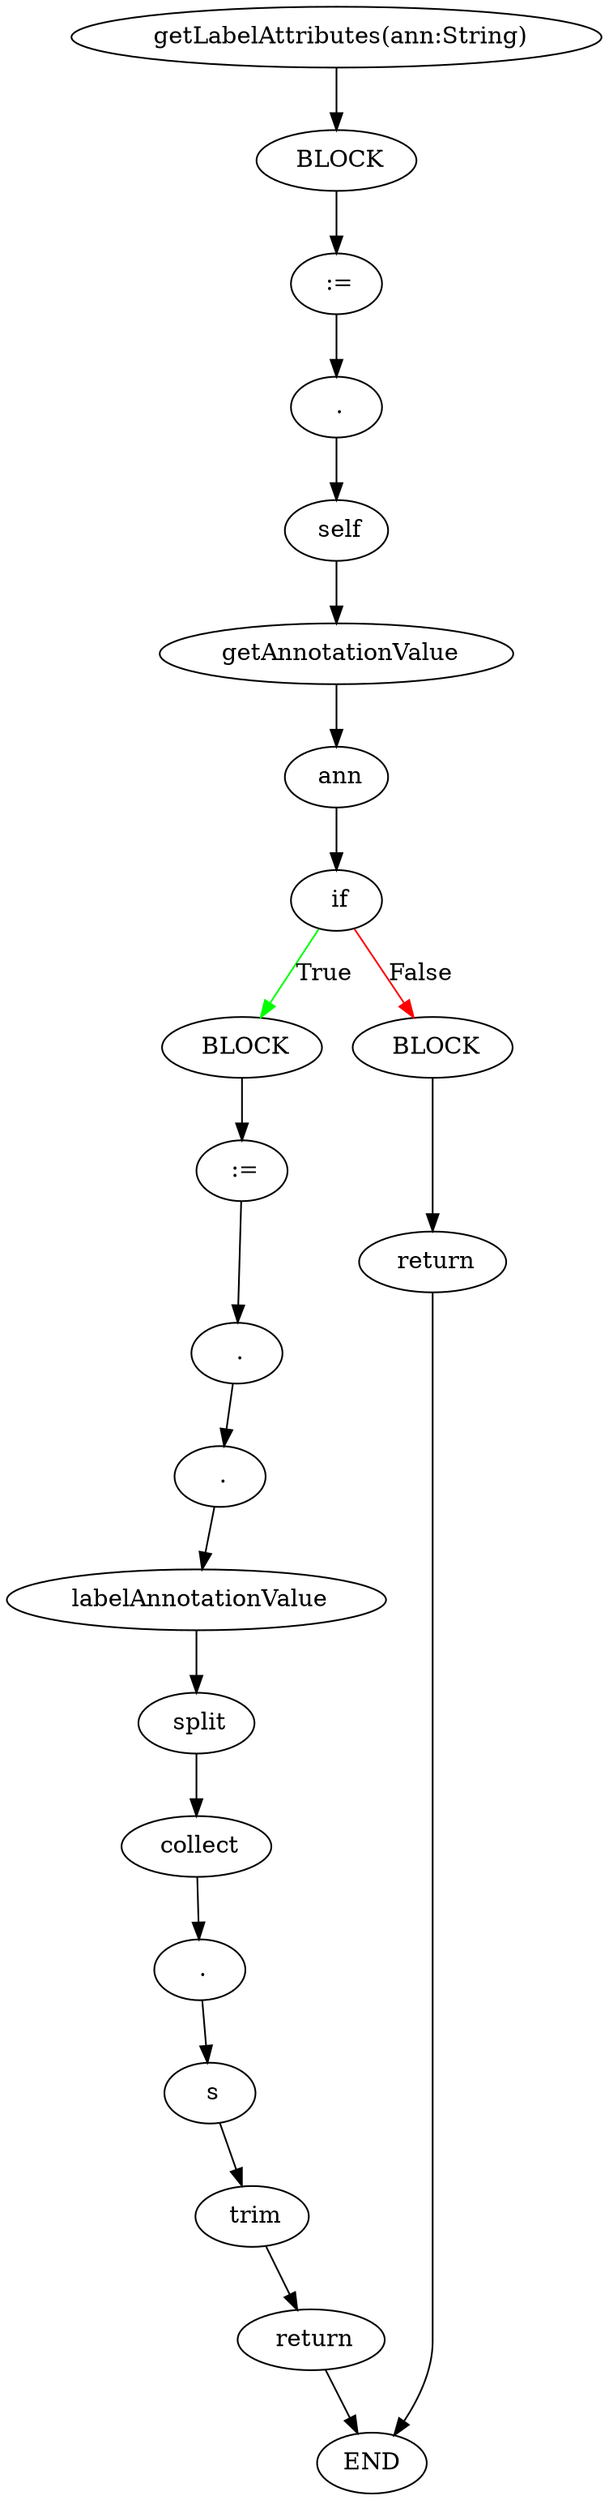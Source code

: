 digraph testGraph {
1549[label=" getLabelAttributes(ann:String)"]
1551[label="BLOCK"]
1549 -> 1551[color=black]
1551[label=" BLOCK"]
1552[label=":="]
1551 -> 1552[color=black]
1552[label=" :="]
1555[label="."]
1552 -> 1555[color=black]
1555[label=" ."]
1556[label="self"]
1555 -> 1556[color=black]
1556[label=" self"]
1557[label="getAnnotationValue"]
1556 -> 1557[color=black]
1557[label=" getAnnotationValue"]
1559[label="ann"]
1557 -> 1559[color=black]
1559[label=" ann"]
1561[label="if"]
1559 -> 1561[color=black]
1561[label=" if"]
1562[label="BLOCK"]
1561 -> 1562[label="True",color=green]
1563[label="BLOCK"]
1561 -> 1563[label="False",color=red]
1562[label=" BLOCK"]
1564[label=":="]
1562 -> 1564[color=black]
1563[label=" BLOCK"]
1601[label="return"]
1563 -> 1601[color=black]
1564[label=" :="]
1567[label="."]
1564 -> 1567[color=black]
1601[label=" return"]
1550[label="END"]
1601 -> 1550[color=black]
1567[label=" ."]
1568[label="."]
1567 -> 1568[color=black]
1550[label=" END"]
1568[label=" ."]
1569[label="labelAnnotationValue"]
1568 -> 1569[color=black]
1569[label=" labelAnnotationValue"]
1570[label="split"]
1569 -> 1570[color=black]
1570[label=" split"]
1573[label="collect"]
1570 -> 1573[color=black]
1573[label=" collect"]
1577[label="."]
1573 -> 1577[color=black]
1577[label=" ."]
1578[label="s"]
1577 -> 1578[color=black]
1578[label=" s"]
1579[label="trim"]
1578 -> 1579[color=black]
1579[label=" trim"]
1581[label="return"]
1579 -> 1581[color=black]
1581[label=" return"]
1550[label="END"]
1581 -> 1550[color=black]
}
